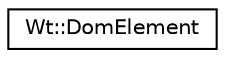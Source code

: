 digraph "Graphical Class Hierarchy"
{
 // LATEX_PDF_SIZE
  edge [fontname="Helvetica",fontsize="10",labelfontname="Helvetica",labelfontsize="10"];
  node [fontname="Helvetica",fontsize="10",shape=record];
  rankdir="LR";
  Node0 [label="Wt::DomElement",height=0.2,width=0.4,color="black", fillcolor="white", style="filled",URL="$classWt_1_1DomElement.html",tooltip="Class to represent a client-side DOM element (proxy)."];
}

